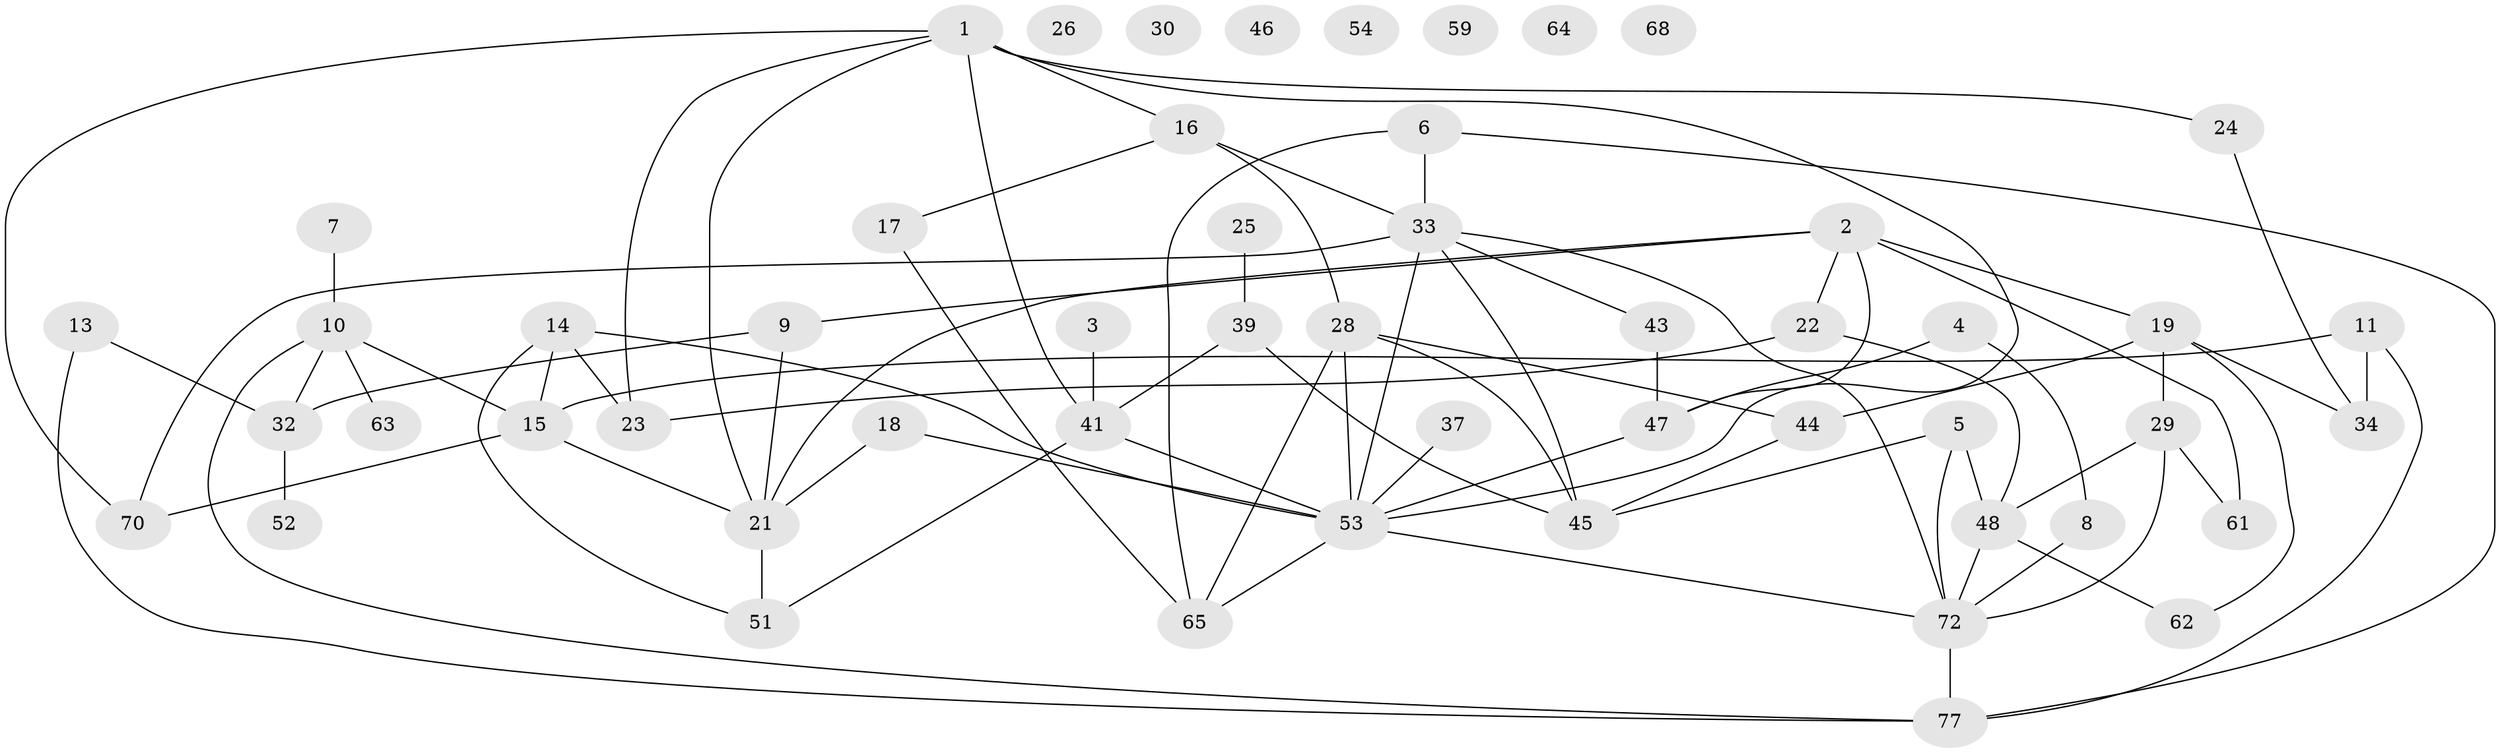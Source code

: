// Generated by graph-tools (version 1.1) at 2025/23/03/03/25 07:23:27]
// undirected, 53 vertices, 82 edges
graph export_dot {
graph [start="1"]
  node [color=gray90,style=filled];
  1 [super="+74"];
  2 [super="+66"];
  3;
  4 [super="+12"];
  5;
  6;
  7;
  8 [super="+27"];
  9 [super="+20"];
  10;
  11 [super="+57"];
  13 [super="+50"];
  14;
  15 [super="+42"];
  16;
  17;
  18;
  19 [super="+73"];
  21 [super="+60"];
  22 [super="+35"];
  23 [super="+69"];
  24;
  25;
  26;
  28 [super="+38"];
  29 [super="+31"];
  30;
  32 [super="+55"];
  33 [super="+36"];
  34;
  37;
  39 [super="+40"];
  41 [super="+71"];
  43;
  44 [super="+58"];
  45;
  46;
  47 [super="+49"];
  48 [super="+75"];
  51 [super="+76"];
  52;
  53 [super="+56"];
  54;
  59;
  61;
  62 [super="+67"];
  63;
  64;
  65;
  68;
  70;
  72;
  77;
  1 -- 23;
  1 -- 41;
  1 -- 16;
  1 -- 21;
  1 -- 70;
  1 -- 24;
  1 -- 53;
  2 -- 21;
  2 -- 61;
  2 -- 9;
  2 -- 19;
  2 -- 22;
  2 -- 47;
  3 -- 41;
  4 -- 8;
  4 -- 47;
  5 -- 45;
  5 -- 72;
  5 -- 48;
  6 -- 65;
  6 -- 77;
  6 -- 33;
  7 -- 10;
  8 -- 72;
  9 -- 32;
  9 -- 21;
  10 -- 32;
  10 -- 63;
  10 -- 77;
  10 -- 15;
  11 -- 34;
  11 -- 77;
  11 -- 15;
  13 -- 77;
  13 -- 32;
  14 -- 15;
  14 -- 23;
  14 -- 53;
  14 -- 51;
  15 -- 21;
  15 -- 70;
  16 -- 17;
  16 -- 33;
  16 -- 28;
  17 -- 65;
  18 -- 21;
  18 -- 53;
  19 -- 29;
  19 -- 34;
  19 -- 62;
  19 -- 44;
  21 -- 51;
  22 -- 48;
  22 -- 23;
  24 -- 34;
  25 -- 39;
  28 -- 45;
  28 -- 65;
  28 -- 44;
  28 -- 53;
  29 -- 48;
  29 -- 72;
  29 -- 61;
  32 -- 52;
  33 -- 70;
  33 -- 53;
  33 -- 72;
  33 -- 43;
  33 -- 45;
  37 -- 53;
  39 -- 41;
  39 -- 45;
  41 -- 53;
  41 -- 51;
  43 -- 47;
  44 -- 45;
  47 -- 53;
  48 -- 72;
  48 -- 62;
  53 -- 65;
  53 -- 72;
  72 -- 77;
}
